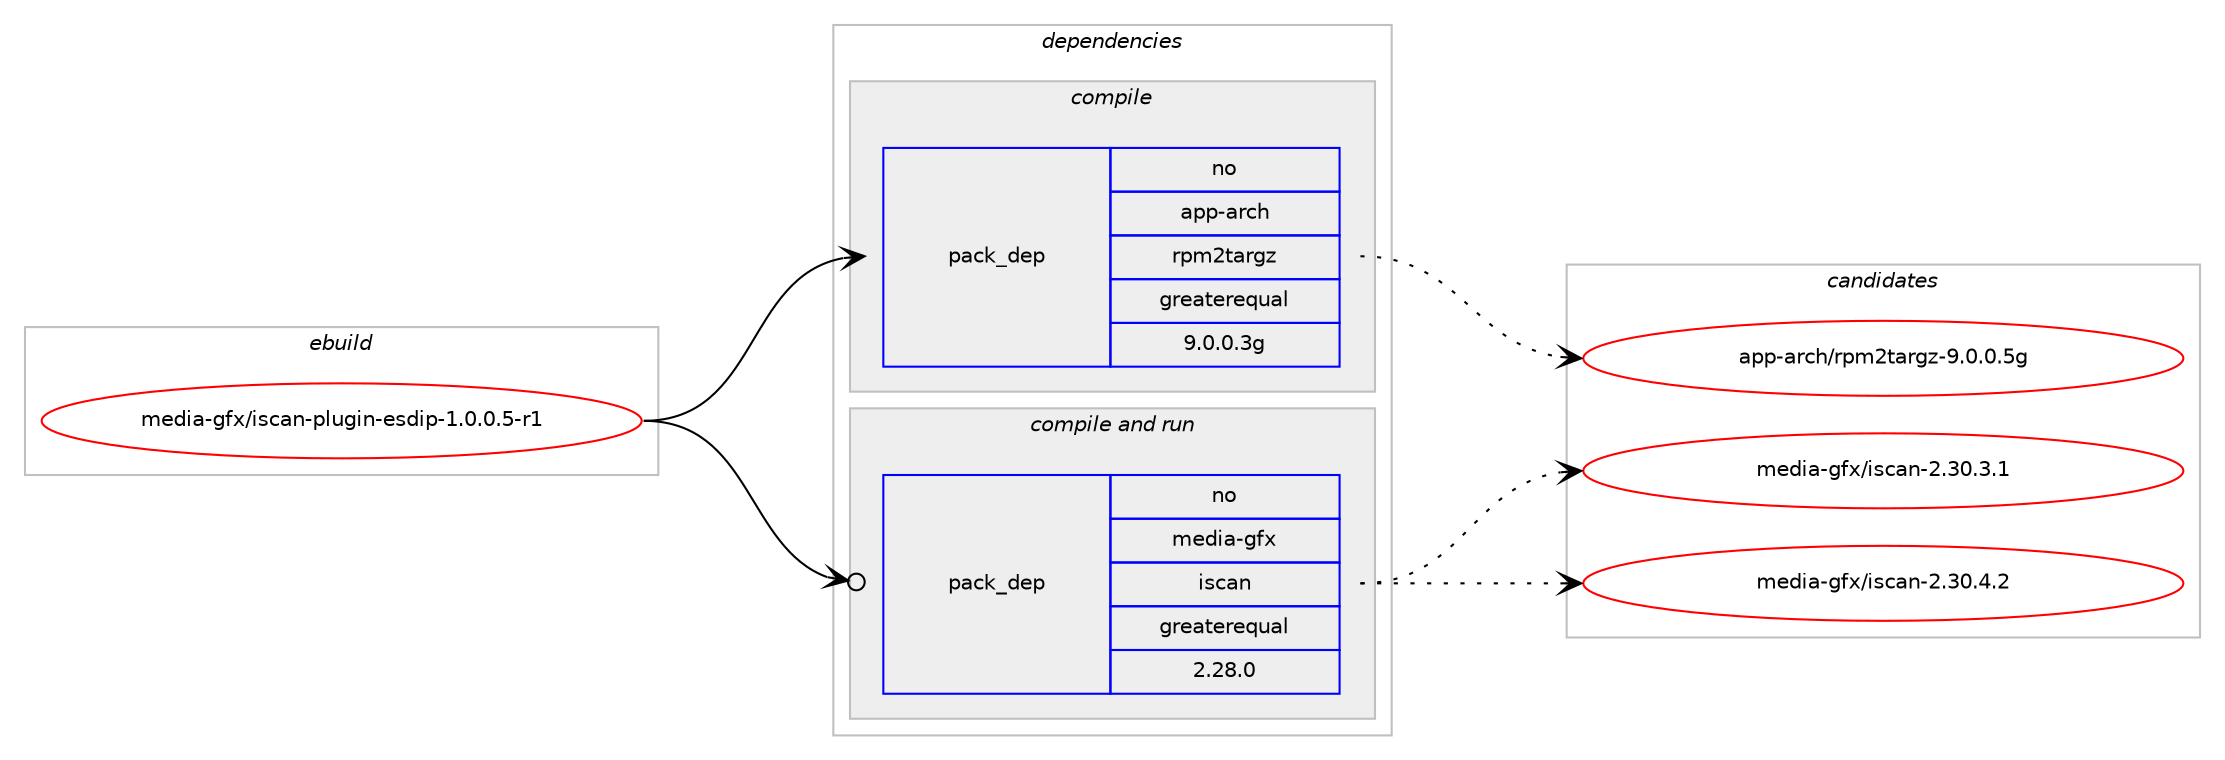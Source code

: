 digraph prolog {

# *************
# Graph options
# *************

newrank=true;
concentrate=true;
compound=true;
graph [rankdir=LR,fontname=Helvetica,fontsize=10,ranksep=1.5];#, ranksep=2.5, nodesep=0.2];
edge  [arrowhead=vee];
node  [fontname=Helvetica,fontsize=10];

# **********
# The ebuild
# **********

subgraph cluster_leftcol {
color=gray;
rank=same;
label=<<i>ebuild</i>>;
id [label="media-gfx/iscan-plugin-esdip-1.0.0.5-r1", color=red, width=4, href="../media-gfx/iscan-plugin-esdip-1.0.0.5-r1.svg"];
}

# ****************
# The dependencies
# ****************

subgraph cluster_midcol {
color=gray;
label=<<i>dependencies</i>>;
subgraph cluster_compile {
fillcolor="#eeeeee";
style=filled;
label=<<i>compile</i>>;
subgraph pack577927 {
dependency781795 [label=<<TABLE BORDER="0" CELLBORDER="1" CELLSPACING="0" CELLPADDING="4" WIDTH="220"><TR><TD ROWSPAN="6" CELLPADDING="30">pack_dep</TD></TR><TR><TD WIDTH="110">no</TD></TR><TR><TD>app-arch</TD></TR><TR><TD>rpm2targz</TD></TR><TR><TD>greaterequal</TD></TR><TR><TD>9.0.0.3g</TD></TR></TABLE>>, shape=none, color=blue];
}
id:e -> dependency781795:w [weight=20,style="solid",arrowhead="vee"];
}
subgraph cluster_compileandrun {
fillcolor="#eeeeee";
style=filled;
label=<<i>compile and run</i>>;
subgraph pack577928 {
dependency781796 [label=<<TABLE BORDER="0" CELLBORDER="1" CELLSPACING="0" CELLPADDING="4" WIDTH="220"><TR><TD ROWSPAN="6" CELLPADDING="30">pack_dep</TD></TR><TR><TD WIDTH="110">no</TD></TR><TR><TD>media-gfx</TD></TR><TR><TD>iscan</TD></TR><TR><TD>greaterequal</TD></TR><TR><TD>2.28.0</TD></TR></TABLE>>, shape=none, color=blue];
}
id:e -> dependency781796:w [weight=20,style="solid",arrowhead="odotvee"];
}
subgraph cluster_run {
fillcolor="#eeeeee";
style=filled;
label=<<i>run</i>>;
}
}

# **************
# The candidates
# **************

subgraph cluster_choices {
rank=same;
color=gray;
label=<<i>candidates</i>>;

subgraph choice577927 {
color=black;
nodesep=1;
choice971121124597114991044711411210950116971141031224557464846484653103 [label="app-arch/rpm2targz-9.0.0.5g", color=red, width=4,href="../app-arch/rpm2targz-9.0.0.5g.svg"];
dependency781795:e -> choice971121124597114991044711411210950116971141031224557464846484653103:w [style=dotted,weight="100"];
}
subgraph choice577928 {
color=black;
nodesep=1;
choice1091011001059745103102120471051159997110455046514846514649 [label="media-gfx/iscan-2.30.3.1", color=red, width=4,href="../media-gfx/iscan-2.30.3.1.svg"];
choice1091011001059745103102120471051159997110455046514846524650 [label="media-gfx/iscan-2.30.4.2", color=red, width=4,href="../media-gfx/iscan-2.30.4.2.svg"];
dependency781796:e -> choice1091011001059745103102120471051159997110455046514846514649:w [style=dotted,weight="100"];
dependency781796:e -> choice1091011001059745103102120471051159997110455046514846524650:w [style=dotted,weight="100"];
}
}

}
